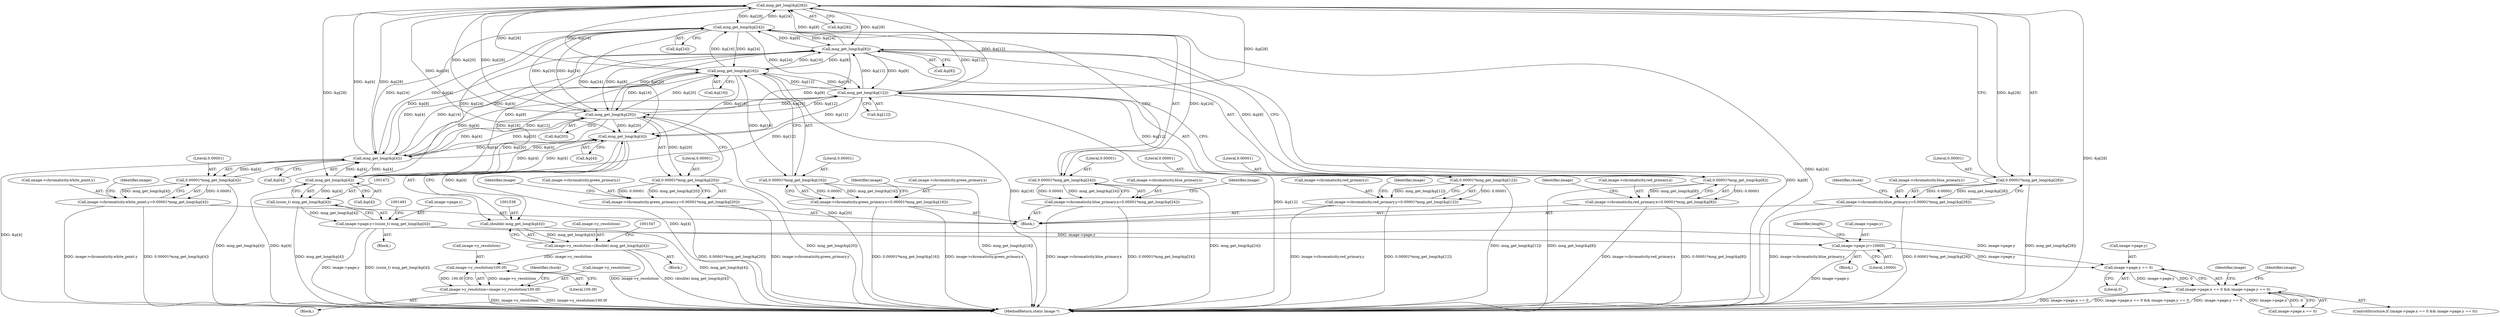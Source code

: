 digraph "0_ImageMagick_3320955045e5a2a22c13a04fa9422bb809e75eda@array" {
"1001323" [label="(Call,mng_get_long(&p[28]))"];
"1001308" [label="(Call,mng_get_long(&p[24]))"];
"1001248" [label="(Call,mng_get_long(&p[8]))"];
"1001278" [label="(Call,mng_get_long(&p[16]))"];
"1001263" [label="(Call,mng_get_long(&p[12]))"];
"1001233" [label="(Call,mng_get_long(&p[4]))"];
"1001473" [label="(Call,mng_get_long(&p[4]))"];
"1001539" [label="(Call,mng_get_long(&p[4]))"];
"1001293" [label="(Call,mng_get_long(&p[20]))"];
"1001323" [label="(Call,mng_get_long(&p[28]))"];
"1001231" [label="(Call,0.00001*mng_get_long(&p[4]))"];
"1001223" [label="(Call,image->chromaticity.white_point.y=0.00001*mng_get_long(&p[4]))"];
"1001246" [label="(Call,0.00001*mng_get_long(&p[8]))"];
"1001238" [label="(Call,image->chromaticity.red_primary.x=0.00001*mng_get_long(&p[8]))"];
"1001261" [label="(Call,0.00001*mng_get_long(&p[12]))"];
"1001253" [label="(Call,image->chromaticity.red_primary.y=0.00001*mng_get_long(&p[12]))"];
"1001276" [label="(Call,0.00001*mng_get_long(&p[16]))"];
"1001268" [label="(Call,image->chromaticity.green_primary.x=0.00001*mng_get_long(&p[16]))"];
"1001291" [label="(Call,0.00001*mng_get_long(&p[20]))"];
"1001283" [label="(Call,image->chromaticity.green_primary.y=0.00001*mng_get_long(&p[20]))"];
"1001306" [label="(Call,0.00001*mng_get_long(&p[24]))"];
"1001298" [label="(Call,image->chromaticity.blue_primary.x=0.00001*mng_get_long(&p[24]))"];
"1001321" [label="(Call,0.00001*mng_get_long(&p[28]))"];
"1001313" [label="(Call,image->chromaticity.blue_primary.y=0.00001*mng_get_long(&p[28]))"];
"1001471" [label="(Call,(ssize_t) mng_get_long(&p[4]))"];
"1001465" [label="(Call,image->page.y=(ssize_t) mng_get_long(&p[4]))"];
"1001494" [label="(Call,image->page.y/=10000)"];
"1002110" [label="(Call,image->page.y == 0)"];
"1002102" [label="(Call,image->page.x == 0 && image->page.y == 0)"];
"1001537" [label="(Call,(double) mng_get_long(&p[4]))"];
"1001533" [label="(Call,image->y_resolution=(double) mng_get_long(&p[4]))"];
"1001571" [label="(Call,image->y_resolution/100.0f)"];
"1001567" [label="(Call,image->y_resolution=image->y_resolution/100.0f)"];
"1002110" [label="(Call,image->page.y == 0)"];
"1001272" [label="(Identifier,image)"];
"1001294" [label="(Call,&p[20])"];
"1001264" [label="(Call,&p[12])"];
"1001232" [label="(Literal,0.00001)"];
"1001284" [label="(Call,image->chromaticity.green_primary.y)"];
"1001524" [label="(Block,)"];
"1001287" [label="(Identifier,image)"];
"1001533" [label="(Call,image->y_resolution=(double) mng_get_long(&p[4]))"];
"1001231" [label="(Call,0.00001*mng_get_long(&p[4]))"];
"1001248" [label="(Call,mng_get_long(&p[8]))"];
"1001257" [label="(Identifier,image)"];
"1001223" [label="(Call,image->chromaticity.white_point.y=0.00001*mng_get_long(&p[4]))"];
"1001253" [label="(Call,image->chromaticity.red_primary.y=0.00001*mng_get_long(&p[12]))"];
"1001261" [label="(Call,0.00001*mng_get_long(&p[12]))"];
"1001471" [label="(Call,(ssize_t) mng_get_long(&p[4]))"];
"1001292" [label="(Literal,0.00001)"];
"1001249" [label="(Call,&p[8])"];
"1001324" [label="(Call,&p[28])"];
"1001247" [label="(Literal,0.00001)"];
"1001534" [label="(Call,image->y_resolution)"];
"1001299" [label="(Call,image->chromaticity.blue_primary.x)"];
"1001238" [label="(Call,image->chromaticity.red_primary.x=0.00001*mng_get_long(&p[8]))"];
"1001276" [label="(Call,0.00001*mng_get_long(&p[16]))"];
"1001495" [label="(Call,image->page.y)"];
"1001233" [label="(Call,mng_get_long(&p[4]))"];
"1001537" [label="(Call,(double) mng_get_long(&p[4]))"];
"1001306" [label="(Call,0.00001*mng_get_long(&p[24]))"];
"1001321" [label="(Call,0.00001*mng_get_long(&p[28]))"];
"1001210" [label="(Block,)"];
"1001269" [label="(Call,image->chromaticity.green_primary.x)"];
"1002149" [label="(Identifier,image)"];
"1001246" [label="(Call,0.00001*mng_get_long(&p[8]))"];
"1001474" [label="(Call,&p[4])"];
"1001317" [label="(Identifier,image)"];
"1001540" [label="(Call,&p[4])"];
"1001254" [label="(Call,image->chromaticity.red_primary.y)"];
"1001500" [label="(Literal,10000)"];
"1001307" [label="(Literal,0.00001)"];
"1002121" [label="(Identifier,image)"];
"1001329" [label="(Identifier,chunk)"];
"1001552" [label="(Block,)"];
"1001323" [label="(Call,mng_get_long(&p[28]))"];
"1001314" [label="(Call,image->chromaticity.blue_primary.y)"];
"1001486" [label="(Block,)"];
"1001224" [label="(Call,image->chromaticity.white_point.y)"];
"1001577" [label="(Identifier,chunk)"];
"1002102" [label="(Call,image->page.x == 0 && image->page.y == 0)"];
"1002111" [label="(Call,image->page.y)"];
"1001242" [label="(Identifier,image)"];
"1001293" [label="(Call,mng_get_long(&p[20]))"];
"1001539" [label="(Call,mng_get_long(&p[4]))"];
"1001571" [label="(Call,image->y_resolution/100.0f)"];
"1001278" [label="(Call,mng_get_long(&p[16]))"];
"1001503" [label="(Identifier,length)"];
"1001268" [label="(Call,image->chromaticity.green_primary.x=0.00001*mng_get_long(&p[16]))"];
"1002103" [label="(Call,image->page.x == 0)"];
"1001279" [label="(Call,&p[16])"];
"1001575" [label="(Literal,100.0f)"];
"1001277" [label="(Literal,0.00001)"];
"1002101" [label="(ControlStructure,if (image->page.x == 0 && image->page.y == 0))"];
"1001313" [label="(Call,image->chromaticity.blue_primary.y=0.00001*mng_get_long(&p[28]))"];
"1002116" [label="(Literal,0)"];
"1001572" [label="(Call,image->y_resolution)"];
"1001308" [label="(Call,mng_get_long(&p[24]))"];
"1002196" [label="(MethodReturn,static Image *)"];
"1001262" [label="(Literal,0.00001)"];
"1001302" [label="(Identifier,image)"];
"1001322" [label="(Literal,0.00001)"];
"1001567" [label="(Call,image->y_resolution=image->y_resolution/100.0f)"];
"1001465" [label="(Call,image->page.y=(ssize_t) mng_get_long(&p[4]))"];
"1001291" [label="(Call,0.00001*mng_get_long(&p[20]))"];
"1001239" [label="(Call,image->chromaticity.red_primary.x)"];
"1001473" [label="(Call,mng_get_long(&p[4]))"];
"1001298" [label="(Call,image->chromaticity.blue_primary.x=0.00001*mng_get_long(&p[24]))"];
"1001283" [label="(Call,image->chromaticity.green_primary.y=0.00001*mng_get_long(&p[20]))"];
"1001454" [label="(Block,)"];
"1001466" [label="(Call,image->page.y)"];
"1001263" [label="(Call,mng_get_long(&p[12]))"];
"1001568" [label="(Call,image->y_resolution)"];
"1001494" [label="(Call,image->page.y/=10000)"];
"1001309" [label="(Call,&p[24])"];
"1001234" [label="(Call,&p[4])"];
"1001323" -> "1001321"  [label="AST: "];
"1001323" -> "1001324"  [label="CFG: "];
"1001324" -> "1001323"  [label="AST: "];
"1001321" -> "1001323"  [label="CFG: "];
"1001323" -> "1002196"  [label="DDG: &p[28]"];
"1001323" -> "1001233"  [label="DDG: &p[28]"];
"1001323" -> "1001248"  [label="DDG: &p[28]"];
"1001323" -> "1001263"  [label="DDG: &p[28]"];
"1001323" -> "1001278"  [label="DDG: &p[28]"];
"1001323" -> "1001293"  [label="DDG: &p[28]"];
"1001323" -> "1001308"  [label="DDG: &p[28]"];
"1001323" -> "1001321"  [label="DDG: &p[28]"];
"1001308" -> "1001323"  [label="DDG: &p[24]"];
"1001248" -> "1001323"  [label="DDG: &p[8]"];
"1001278" -> "1001323"  [label="DDG: &p[16]"];
"1001263" -> "1001323"  [label="DDG: &p[12]"];
"1001233" -> "1001323"  [label="DDG: &p[4]"];
"1001293" -> "1001323"  [label="DDG: &p[20]"];
"1001323" -> "1001473"  [label="DDG: &p[28]"];
"1001323" -> "1001539"  [label="DDG: &p[28]"];
"1001308" -> "1001306"  [label="AST: "];
"1001308" -> "1001309"  [label="CFG: "];
"1001309" -> "1001308"  [label="AST: "];
"1001306" -> "1001308"  [label="CFG: "];
"1001308" -> "1002196"  [label="DDG: &p[24]"];
"1001308" -> "1001233"  [label="DDG: &p[24]"];
"1001308" -> "1001248"  [label="DDG: &p[24]"];
"1001308" -> "1001263"  [label="DDG: &p[24]"];
"1001308" -> "1001278"  [label="DDG: &p[24]"];
"1001308" -> "1001293"  [label="DDG: &p[24]"];
"1001308" -> "1001306"  [label="DDG: &p[24]"];
"1001248" -> "1001308"  [label="DDG: &p[8]"];
"1001278" -> "1001308"  [label="DDG: &p[16]"];
"1001263" -> "1001308"  [label="DDG: &p[12]"];
"1001233" -> "1001308"  [label="DDG: &p[4]"];
"1001293" -> "1001308"  [label="DDG: &p[20]"];
"1001308" -> "1001473"  [label="DDG: &p[24]"];
"1001308" -> "1001539"  [label="DDG: &p[24]"];
"1001248" -> "1001246"  [label="AST: "];
"1001248" -> "1001249"  [label="CFG: "];
"1001249" -> "1001248"  [label="AST: "];
"1001246" -> "1001248"  [label="CFG: "];
"1001248" -> "1002196"  [label="DDG: &p[8]"];
"1001248" -> "1001233"  [label="DDG: &p[8]"];
"1001248" -> "1001246"  [label="DDG: &p[8]"];
"1001278" -> "1001248"  [label="DDG: &p[16]"];
"1001263" -> "1001248"  [label="DDG: &p[12]"];
"1001233" -> "1001248"  [label="DDG: &p[4]"];
"1001293" -> "1001248"  [label="DDG: &p[20]"];
"1001248" -> "1001263"  [label="DDG: &p[8]"];
"1001248" -> "1001278"  [label="DDG: &p[8]"];
"1001248" -> "1001293"  [label="DDG: &p[8]"];
"1001248" -> "1001473"  [label="DDG: &p[8]"];
"1001248" -> "1001539"  [label="DDG: &p[8]"];
"1001278" -> "1001276"  [label="AST: "];
"1001278" -> "1001279"  [label="CFG: "];
"1001279" -> "1001278"  [label="AST: "];
"1001276" -> "1001278"  [label="CFG: "];
"1001278" -> "1002196"  [label="DDG: &p[16]"];
"1001278" -> "1001233"  [label="DDG: &p[16]"];
"1001278" -> "1001263"  [label="DDG: &p[16]"];
"1001278" -> "1001276"  [label="DDG: &p[16]"];
"1001263" -> "1001278"  [label="DDG: &p[12]"];
"1001233" -> "1001278"  [label="DDG: &p[4]"];
"1001293" -> "1001278"  [label="DDG: &p[20]"];
"1001278" -> "1001293"  [label="DDG: &p[16]"];
"1001278" -> "1001473"  [label="DDG: &p[16]"];
"1001278" -> "1001539"  [label="DDG: &p[16]"];
"1001263" -> "1001261"  [label="AST: "];
"1001263" -> "1001264"  [label="CFG: "];
"1001264" -> "1001263"  [label="AST: "];
"1001261" -> "1001263"  [label="CFG: "];
"1001263" -> "1002196"  [label="DDG: &p[12]"];
"1001263" -> "1001233"  [label="DDG: &p[12]"];
"1001263" -> "1001261"  [label="DDG: &p[12]"];
"1001233" -> "1001263"  [label="DDG: &p[4]"];
"1001293" -> "1001263"  [label="DDG: &p[20]"];
"1001263" -> "1001293"  [label="DDG: &p[12]"];
"1001263" -> "1001473"  [label="DDG: &p[12]"];
"1001263" -> "1001539"  [label="DDG: &p[12]"];
"1001233" -> "1001231"  [label="AST: "];
"1001233" -> "1001234"  [label="CFG: "];
"1001234" -> "1001233"  [label="AST: "];
"1001231" -> "1001233"  [label="CFG: "];
"1001233" -> "1002196"  [label="DDG: &p[4]"];
"1001233" -> "1001231"  [label="DDG: &p[4]"];
"1001473" -> "1001233"  [label="DDG: &p[4]"];
"1001539" -> "1001233"  [label="DDG: &p[4]"];
"1001293" -> "1001233"  [label="DDG: &p[20]"];
"1001233" -> "1001293"  [label="DDG: &p[4]"];
"1001233" -> "1001473"  [label="DDG: &p[4]"];
"1001233" -> "1001539"  [label="DDG: &p[4]"];
"1001473" -> "1001471"  [label="AST: "];
"1001473" -> "1001474"  [label="CFG: "];
"1001474" -> "1001473"  [label="AST: "];
"1001471" -> "1001473"  [label="CFG: "];
"1001473" -> "1002196"  [label="DDG: &p[4]"];
"1001473" -> "1001471"  [label="DDG: &p[4]"];
"1001539" -> "1001473"  [label="DDG: &p[4]"];
"1001293" -> "1001473"  [label="DDG: &p[20]"];
"1001473" -> "1001539"  [label="DDG: &p[4]"];
"1001539" -> "1001537"  [label="AST: "];
"1001539" -> "1001540"  [label="CFG: "];
"1001540" -> "1001539"  [label="AST: "];
"1001537" -> "1001539"  [label="CFG: "];
"1001539" -> "1002196"  [label="DDG: &p[4]"];
"1001539" -> "1001537"  [label="DDG: &p[4]"];
"1001293" -> "1001539"  [label="DDG: &p[20]"];
"1001293" -> "1001291"  [label="AST: "];
"1001293" -> "1001294"  [label="CFG: "];
"1001294" -> "1001293"  [label="AST: "];
"1001291" -> "1001293"  [label="CFG: "];
"1001293" -> "1002196"  [label="DDG: &p[20]"];
"1001293" -> "1001291"  [label="DDG: &p[20]"];
"1001231" -> "1001223"  [label="AST: "];
"1001232" -> "1001231"  [label="AST: "];
"1001223" -> "1001231"  [label="CFG: "];
"1001231" -> "1002196"  [label="DDG: mng_get_long(&p[4])"];
"1001231" -> "1001223"  [label="DDG: 0.00001"];
"1001231" -> "1001223"  [label="DDG: mng_get_long(&p[4])"];
"1001223" -> "1001210"  [label="AST: "];
"1001224" -> "1001223"  [label="AST: "];
"1001242" -> "1001223"  [label="CFG: "];
"1001223" -> "1002196"  [label="DDG: 0.00001*mng_get_long(&p[4])"];
"1001223" -> "1002196"  [label="DDG: image->chromaticity.white_point.y"];
"1001246" -> "1001238"  [label="AST: "];
"1001247" -> "1001246"  [label="AST: "];
"1001238" -> "1001246"  [label="CFG: "];
"1001246" -> "1002196"  [label="DDG: mng_get_long(&p[8])"];
"1001246" -> "1001238"  [label="DDG: 0.00001"];
"1001246" -> "1001238"  [label="DDG: mng_get_long(&p[8])"];
"1001238" -> "1001210"  [label="AST: "];
"1001239" -> "1001238"  [label="AST: "];
"1001257" -> "1001238"  [label="CFG: "];
"1001238" -> "1002196"  [label="DDG: image->chromaticity.red_primary.x"];
"1001238" -> "1002196"  [label="DDG: 0.00001*mng_get_long(&p[8])"];
"1001261" -> "1001253"  [label="AST: "];
"1001262" -> "1001261"  [label="AST: "];
"1001253" -> "1001261"  [label="CFG: "];
"1001261" -> "1002196"  [label="DDG: mng_get_long(&p[12])"];
"1001261" -> "1001253"  [label="DDG: 0.00001"];
"1001261" -> "1001253"  [label="DDG: mng_get_long(&p[12])"];
"1001253" -> "1001210"  [label="AST: "];
"1001254" -> "1001253"  [label="AST: "];
"1001272" -> "1001253"  [label="CFG: "];
"1001253" -> "1002196"  [label="DDG: image->chromaticity.red_primary.y"];
"1001253" -> "1002196"  [label="DDG: 0.00001*mng_get_long(&p[12])"];
"1001276" -> "1001268"  [label="AST: "];
"1001277" -> "1001276"  [label="AST: "];
"1001268" -> "1001276"  [label="CFG: "];
"1001276" -> "1002196"  [label="DDG: mng_get_long(&p[16])"];
"1001276" -> "1001268"  [label="DDG: 0.00001"];
"1001276" -> "1001268"  [label="DDG: mng_get_long(&p[16])"];
"1001268" -> "1001210"  [label="AST: "];
"1001269" -> "1001268"  [label="AST: "];
"1001287" -> "1001268"  [label="CFG: "];
"1001268" -> "1002196"  [label="DDG: 0.00001*mng_get_long(&p[16])"];
"1001268" -> "1002196"  [label="DDG: image->chromaticity.green_primary.x"];
"1001291" -> "1001283"  [label="AST: "];
"1001292" -> "1001291"  [label="AST: "];
"1001283" -> "1001291"  [label="CFG: "];
"1001291" -> "1002196"  [label="DDG: mng_get_long(&p[20])"];
"1001291" -> "1001283"  [label="DDG: 0.00001"];
"1001291" -> "1001283"  [label="DDG: mng_get_long(&p[20])"];
"1001283" -> "1001210"  [label="AST: "];
"1001284" -> "1001283"  [label="AST: "];
"1001302" -> "1001283"  [label="CFG: "];
"1001283" -> "1002196"  [label="DDG: image->chromaticity.green_primary.y"];
"1001283" -> "1002196"  [label="DDG: 0.00001*mng_get_long(&p[20])"];
"1001306" -> "1001298"  [label="AST: "];
"1001307" -> "1001306"  [label="AST: "];
"1001298" -> "1001306"  [label="CFG: "];
"1001306" -> "1002196"  [label="DDG: mng_get_long(&p[24])"];
"1001306" -> "1001298"  [label="DDG: 0.00001"];
"1001306" -> "1001298"  [label="DDG: mng_get_long(&p[24])"];
"1001298" -> "1001210"  [label="AST: "];
"1001299" -> "1001298"  [label="AST: "];
"1001317" -> "1001298"  [label="CFG: "];
"1001298" -> "1002196"  [label="DDG: image->chromaticity.blue_primary.x"];
"1001298" -> "1002196"  [label="DDG: 0.00001*mng_get_long(&p[24])"];
"1001321" -> "1001313"  [label="AST: "];
"1001322" -> "1001321"  [label="AST: "];
"1001313" -> "1001321"  [label="CFG: "];
"1001321" -> "1002196"  [label="DDG: mng_get_long(&p[28])"];
"1001321" -> "1001313"  [label="DDG: 0.00001"];
"1001321" -> "1001313"  [label="DDG: mng_get_long(&p[28])"];
"1001313" -> "1001210"  [label="AST: "];
"1001314" -> "1001313"  [label="AST: "];
"1001329" -> "1001313"  [label="CFG: "];
"1001313" -> "1002196"  [label="DDG: 0.00001*mng_get_long(&p[28])"];
"1001313" -> "1002196"  [label="DDG: image->chromaticity.blue_primary.y"];
"1001471" -> "1001465"  [label="AST: "];
"1001472" -> "1001471"  [label="AST: "];
"1001465" -> "1001471"  [label="CFG: "];
"1001471" -> "1002196"  [label="DDG: mng_get_long(&p[4])"];
"1001471" -> "1001465"  [label="DDG: mng_get_long(&p[4])"];
"1001465" -> "1001454"  [label="AST: "];
"1001466" -> "1001465"  [label="AST: "];
"1001481" -> "1001465"  [label="CFG: "];
"1001465" -> "1002196"  [label="DDG: image->page.y"];
"1001465" -> "1002196"  [label="DDG: (ssize_t) mng_get_long(&p[4])"];
"1001465" -> "1001494"  [label="DDG: image->page.y"];
"1001465" -> "1002110"  [label="DDG: image->page.y"];
"1001494" -> "1001486"  [label="AST: "];
"1001494" -> "1001500"  [label="CFG: "];
"1001495" -> "1001494"  [label="AST: "];
"1001500" -> "1001494"  [label="AST: "];
"1001503" -> "1001494"  [label="CFG: "];
"1001494" -> "1002196"  [label="DDG: image->page.y"];
"1001494" -> "1002110"  [label="DDG: image->page.y"];
"1002110" -> "1002102"  [label="AST: "];
"1002110" -> "1002116"  [label="CFG: "];
"1002111" -> "1002110"  [label="AST: "];
"1002116" -> "1002110"  [label="AST: "];
"1002102" -> "1002110"  [label="CFG: "];
"1002110" -> "1002102"  [label="DDG: image->page.y"];
"1002110" -> "1002102"  [label="DDG: 0"];
"1002102" -> "1002101"  [label="AST: "];
"1002102" -> "1002103"  [label="CFG: "];
"1002103" -> "1002102"  [label="AST: "];
"1002121" -> "1002102"  [label="CFG: "];
"1002149" -> "1002102"  [label="CFG: "];
"1002102" -> "1002196"  [label="DDG: image->page.x == 0"];
"1002102" -> "1002196"  [label="DDG: image->page.x == 0 && image->page.y == 0"];
"1002102" -> "1002196"  [label="DDG: image->page.y == 0"];
"1002103" -> "1002102"  [label="DDG: image->page.x"];
"1002103" -> "1002102"  [label="DDG: 0"];
"1001537" -> "1001533"  [label="AST: "];
"1001538" -> "1001537"  [label="AST: "];
"1001533" -> "1001537"  [label="CFG: "];
"1001537" -> "1002196"  [label="DDG: mng_get_long(&p[4])"];
"1001537" -> "1001533"  [label="DDG: mng_get_long(&p[4])"];
"1001533" -> "1001524"  [label="AST: "];
"1001534" -> "1001533"  [label="AST: "];
"1001547" -> "1001533"  [label="CFG: "];
"1001533" -> "1002196"  [label="DDG: image->y_resolution"];
"1001533" -> "1002196"  [label="DDG: (double) mng_get_long(&p[4])"];
"1001533" -> "1001571"  [label="DDG: image->y_resolution"];
"1001571" -> "1001567"  [label="AST: "];
"1001571" -> "1001575"  [label="CFG: "];
"1001572" -> "1001571"  [label="AST: "];
"1001575" -> "1001571"  [label="AST: "];
"1001567" -> "1001571"  [label="CFG: "];
"1001571" -> "1001567"  [label="DDG: image->y_resolution"];
"1001571" -> "1001567"  [label="DDG: 100.0f"];
"1001567" -> "1001552"  [label="AST: "];
"1001568" -> "1001567"  [label="AST: "];
"1001577" -> "1001567"  [label="CFG: "];
"1001567" -> "1002196"  [label="DDG: image->y_resolution/100.0f"];
"1001567" -> "1002196"  [label="DDG: image->y_resolution"];
}
